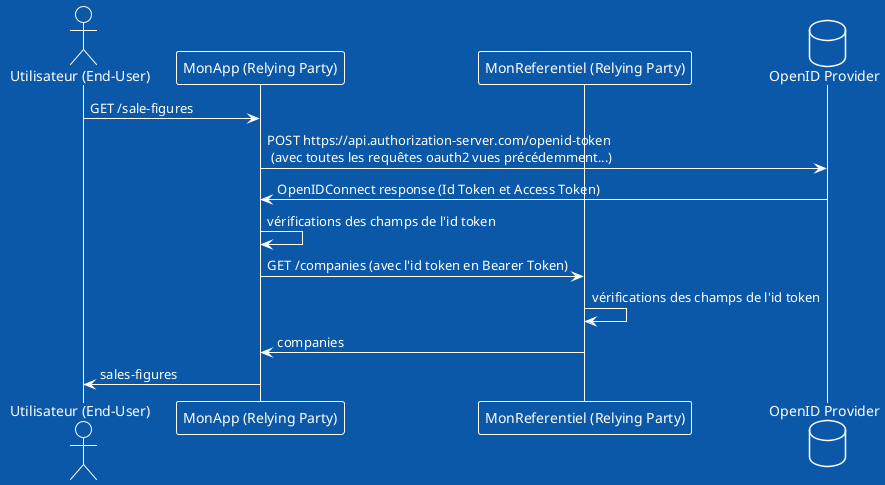 @startuml
!theme amiga
actor resourceOwner as "Utilisateur (End-User)"
participant client as "MonApp (Relying Party)"
participant client2 as "MonReferentiel (Relying Party)"
database authorizationServer as "OpenID Provider"

resourceOwner -> client : GET /sale-figures

client -> authorizationServer : POST https://api.authorization-server.com/openid-token\
\n (avec toutes les requêtes oauth2 vues précédemment...)
authorizationServer -> client : OpenIDConnect response (Id Token et Access Token)

client-> client: vérifications des champs de l'id token

client -> client2 : GET /companies (avec l'id token en Bearer Token)
client2-> client2: vérifications des champs de l'id token
client2 -> client : companies

client -> resourceOwner: sales-figures

@enduml
